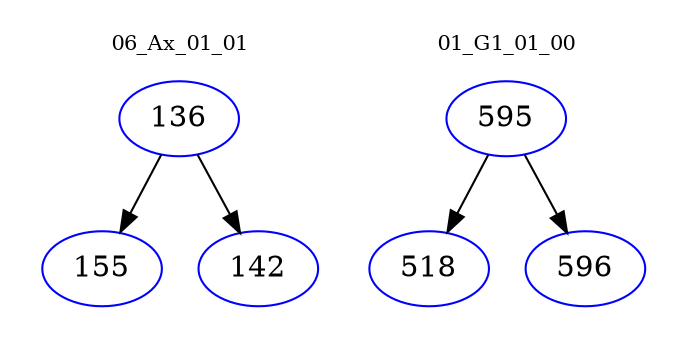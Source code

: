 digraph{
subgraph cluster_0 {
color = white
label = "06_Ax_01_01";
fontsize=10;
T0_136 [label="136", color="blue"]
T0_136 -> T0_155 [color="black"]
T0_155 [label="155", color="blue"]
T0_136 -> T0_142 [color="black"]
T0_142 [label="142", color="blue"]
}
subgraph cluster_1 {
color = white
label = "01_G1_01_00";
fontsize=10;
T1_595 [label="595", color="blue"]
T1_595 -> T1_518 [color="black"]
T1_518 [label="518", color="blue"]
T1_595 -> T1_596 [color="black"]
T1_596 [label="596", color="blue"]
}
}
